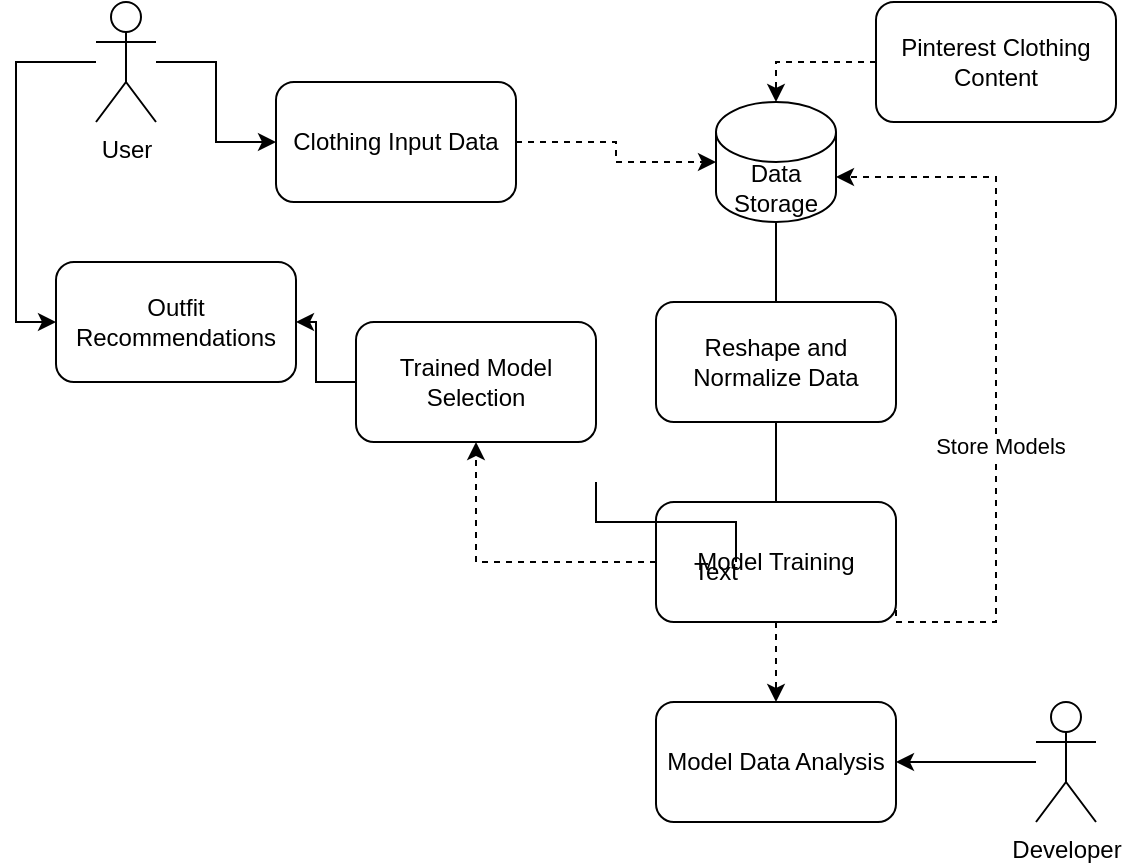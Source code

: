 <mxfile version="24.2.1" type="github">
  <diagram name="Page-1" id="74e2e168-ea6b-b213-b513-2b3c1d86103e">
    <mxGraphModel dx="712" dy="303" grid="1" gridSize="10" guides="1" tooltips="1" connect="1" arrows="1" fold="1" page="1" pageScale="1" pageWidth="1100" pageHeight="850" background="none" math="0" shadow="0">
      <root>
        <mxCell id="0" />
        <mxCell id="1" parent="0" />
        <mxCell id="vhPZ33AXLJRJ0YqIWIpf-2" style="edgeStyle=orthogonalEdgeStyle;rounded=0;orthogonalLoop=1;jettySize=auto;html=1;dashed=1;" edge="1" parent="1" source="vhPZ33AXLJRJ0YqIWIpf-1" target="vhPZ33AXLJRJ0YqIWIpf-3">
          <mxGeometry relative="1" as="geometry">
            <mxPoint x="430" y="70" as="targetPoint" />
          </mxGeometry>
        </mxCell>
        <mxCell id="vhPZ33AXLJRJ0YqIWIpf-1" value="Clothing Input Data" style="rounded=1;whiteSpace=wrap;html=1;" vertex="1" parent="1">
          <mxGeometry x="180" y="40" width="120" height="60" as="geometry" />
        </mxCell>
        <mxCell id="vhPZ33AXLJRJ0YqIWIpf-4" style="edgeStyle=orthogonalEdgeStyle;rounded=0;orthogonalLoop=1;jettySize=auto;html=1;" edge="1" parent="1" source="vhPZ33AXLJRJ0YqIWIpf-3">
          <mxGeometry relative="1" as="geometry">
            <mxPoint x="430" y="190" as="targetPoint" />
          </mxGeometry>
        </mxCell>
        <mxCell id="vhPZ33AXLJRJ0YqIWIpf-3" value="Data Storage" style="shape=cylinder3;whiteSpace=wrap;html=1;boundedLbl=1;backgroundOutline=1;size=15;" vertex="1" parent="1">
          <mxGeometry x="400" y="50" width="60" height="60" as="geometry" />
        </mxCell>
        <mxCell id="vhPZ33AXLJRJ0YqIWIpf-6" style="edgeStyle=orthogonalEdgeStyle;rounded=0;orthogonalLoop=1;jettySize=auto;html=1;" edge="1" parent="1" source="vhPZ33AXLJRJ0YqIWIpf-5">
          <mxGeometry relative="1" as="geometry">
            <mxPoint x="430" y="280" as="targetPoint" />
          </mxGeometry>
        </mxCell>
        <mxCell id="vhPZ33AXLJRJ0YqIWIpf-5" value="Reshape and Normalize Data" style="rounded=1;whiteSpace=wrap;html=1;" vertex="1" parent="1">
          <mxGeometry x="370" y="150" width="120" height="60" as="geometry" />
        </mxCell>
        <mxCell id="vhPZ33AXLJRJ0YqIWIpf-9" style="edgeStyle=orthogonalEdgeStyle;rounded=0;orthogonalLoop=1;jettySize=auto;html=1;entryX=1;entryY=0;entryDx=0;entryDy=37.5;entryPerimeter=0;exitX=1;exitY=0.5;exitDx=0;exitDy=0;dashed=1;" edge="1" parent="1" source="vhPZ33AXLJRJ0YqIWIpf-8" target="vhPZ33AXLJRJ0YqIWIpf-3">
          <mxGeometry relative="1" as="geometry">
            <mxPoint x="590" y="70" as="targetPoint" />
            <Array as="points">
              <mxPoint x="540" y="310" />
              <mxPoint x="540" y="88" />
            </Array>
          </mxGeometry>
        </mxCell>
        <mxCell id="vhPZ33AXLJRJ0YqIWIpf-10" value="Store Models" style="edgeLabel;html=1;align=center;verticalAlign=middle;resizable=0;points=[];" vertex="1" connectable="0" parent="vhPZ33AXLJRJ0YqIWIpf-9">
          <mxGeometry x="-0.119" y="-2" relative="1" as="geometry">
            <mxPoint as="offset" />
          </mxGeometry>
        </mxCell>
        <mxCell id="vhPZ33AXLJRJ0YqIWIpf-11" style="edgeStyle=orthogonalEdgeStyle;rounded=0;orthogonalLoop=1;jettySize=auto;html=1;dashed=1;entryX=0.5;entryY=1;entryDx=0;entryDy=0;" edge="1" parent="1" source="vhPZ33AXLJRJ0YqIWIpf-8" target="vhPZ33AXLJRJ0YqIWIpf-13">
          <mxGeometry relative="1" as="geometry">
            <mxPoint x="250" y="310" as="targetPoint" />
          </mxGeometry>
        </mxCell>
        <mxCell id="vhPZ33AXLJRJ0YqIWIpf-25" style="edgeStyle=orthogonalEdgeStyle;rounded=0;orthogonalLoop=1;jettySize=auto;html=1;dashed=1;entryX=0.5;entryY=0;entryDx=0;entryDy=0;" edge="1" parent="1" source="vhPZ33AXLJRJ0YqIWIpf-8" target="vhPZ33AXLJRJ0YqIWIpf-26">
          <mxGeometry relative="1" as="geometry">
            <mxPoint x="430.0" y="400.0" as="targetPoint" />
          </mxGeometry>
        </mxCell>
        <mxCell id="vhPZ33AXLJRJ0YqIWIpf-8" value="Model Training" style="rounded=1;whiteSpace=wrap;html=1;" vertex="1" parent="1">
          <mxGeometry x="370" y="250" width="120" height="60" as="geometry" />
        </mxCell>
        <mxCell id="vhPZ33AXLJRJ0YqIWIpf-14" style="edgeStyle=orthogonalEdgeStyle;rounded=0;orthogonalLoop=1;jettySize=auto;html=1;" edge="1" parent="1" source="vhPZ33AXLJRJ0YqIWIpf-13" target="vhPZ33AXLJRJ0YqIWIpf-15">
          <mxGeometry relative="1" as="geometry">
            <mxPoint x="250" y="160" as="targetPoint" />
          </mxGeometry>
        </mxCell>
        <mxCell id="vhPZ33AXLJRJ0YqIWIpf-13" value="Trained Model Selection" style="rounded=1;whiteSpace=wrap;html=1;" vertex="1" parent="1">
          <mxGeometry x="220" y="160" width="120" height="60" as="geometry" />
        </mxCell>
        <mxCell id="vhPZ33AXLJRJ0YqIWIpf-15" value="Outfit Recommendations" style="rounded=1;whiteSpace=wrap;html=1;" vertex="1" parent="1">
          <mxGeometry x="70" y="130" width="120" height="60" as="geometry" />
        </mxCell>
        <mxCell id="vhPZ33AXLJRJ0YqIWIpf-20" style="edgeStyle=orthogonalEdgeStyle;rounded=0;orthogonalLoop=1;jettySize=auto;html=1;entryX=0;entryY=0.5;entryDx=0;entryDy=0;" edge="1" parent="1" source="vhPZ33AXLJRJ0YqIWIpf-16" target="vhPZ33AXLJRJ0YqIWIpf-1">
          <mxGeometry relative="1" as="geometry" />
        </mxCell>
        <mxCell id="vhPZ33AXLJRJ0YqIWIpf-22" style="edgeStyle=orthogonalEdgeStyle;rounded=0;orthogonalLoop=1;jettySize=auto;html=1;entryX=0;entryY=0.5;entryDx=0;entryDy=0;" edge="1" parent="1" source="vhPZ33AXLJRJ0YqIWIpf-16" target="vhPZ33AXLJRJ0YqIWIpf-15">
          <mxGeometry relative="1" as="geometry">
            <mxPoint x="60" y="160" as="targetPoint" />
            <Array as="points">
              <mxPoint x="50" y="30" />
              <mxPoint x="50" y="160" />
            </Array>
          </mxGeometry>
        </mxCell>
        <mxCell id="vhPZ33AXLJRJ0YqIWIpf-16" value="User" style="shape=umlActor;verticalLabelPosition=bottom;verticalAlign=top;html=1;outlineConnect=0;" vertex="1" parent="1">
          <mxGeometry x="90" width="30" height="60" as="geometry" />
        </mxCell>
        <mxCell id="vhPZ33AXLJRJ0YqIWIpf-23" value="Pinterest Clothing Content" style="rounded=1;whiteSpace=wrap;html=1;" vertex="1" parent="1">
          <mxGeometry x="480" width="120" height="60" as="geometry" />
        </mxCell>
        <mxCell id="vhPZ33AXLJRJ0YqIWIpf-24" style="edgeStyle=orthogonalEdgeStyle;rounded=0;orthogonalLoop=1;jettySize=auto;html=1;entryX=0.5;entryY=0;entryDx=0;entryDy=0;entryPerimeter=0;dashed=1;" edge="1" parent="1" source="vhPZ33AXLJRJ0YqIWIpf-23" target="vhPZ33AXLJRJ0YqIWIpf-3">
          <mxGeometry relative="1" as="geometry" />
        </mxCell>
        <mxCell id="vhPZ33AXLJRJ0YqIWIpf-26" value="Model Data Analysis" style="rounded=1;whiteSpace=wrap;html=1;" vertex="1" parent="1">
          <mxGeometry x="370" y="350" width="120" height="60" as="geometry" />
        </mxCell>
        <mxCell id="vhPZ33AXLJRJ0YqIWIpf-28" value="" style="edgeStyle=elbowEdgeStyle;elbow=vertical;sourcePerimeterSpacing=0;targetPerimeterSpacing=0;startArrow=none;endArrow=none;rounded=0;curved=0;" edge="1" parent="1">
          <mxGeometry relative="1" as="geometry">
            <mxPoint x="340" y="240" as="sourcePoint" />
            <mxPoint x="410" y="280" as="targetPoint" />
          </mxGeometry>
        </mxCell>
        <mxCell id="vhPZ33AXLJRJ0YqIWIpf-29" value="Text" style="text;html=1;align=center;verticalAlign=middle;whiteSpace=wrap;rounded=0;" vertex="1" parent="1">
          <mxGeometry x="370" y="270" width="60" height="30" as="geometry" />
        </mxCell>
        <mxCell id="vhPZ33AXLJRJ0YqIWIpf-31" style="edgeStyle=orthogonalEdgeStyle;rounded=0;orthogonalLoop=1;jettySize=auto;html=1;" edge="1" parent="1" source="vhPZ33AXLJRJ0YqIWIpf-30" target="vhPZ33AXLJRJ0YqIWIpf-26">
          <mxGeometry relative="1" as="geometry" />
        </mxCell>
        <mxCell id="vhPZ33AXLJRJ0YqIWIpf-30" value="Developer" style="shape=umlActor;verticalLabelPosition=bottom;verticalAlign=top;html=1;outlineConnect=0;" vertex="1" parent="1">
          <mxGeometry x="560" y="350" width="30" height="60" as="geometry" />
        </mxCell>
      </root>
    </mxGraphModel>
  </diagram>
</mxfile>
